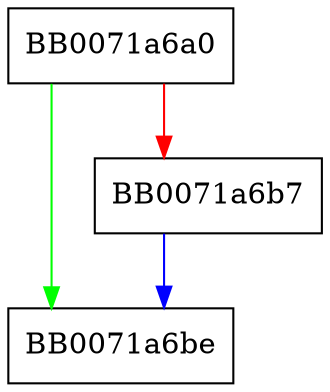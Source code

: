 digraph out_utf8 {
  node [shape="box"];
  graph [splines=ortho];
  BB0071a6a0 -> BB0071a6be [color="green"];
  BB0071a6a0 -> BB0071a6b7 [color="red"];
  BB0071a6b7 -> BB0071a6be [color="blue"];
}